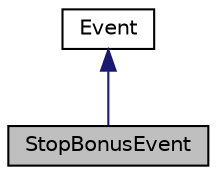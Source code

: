 digraph "StopBonusEvent"
    {
    // LATEX_PDF_SIZE
  bgcolor = "transparent";
edge [fontname = "Helvetica",fontsize = "10",labelfontname = "Helvetica",labelfontsize = "10"];
node [fontname = "Helvetica",fontsize = "10",shape = record];
Node1 [label = "StopBonusEvent",height = 0.2,width = 0.4,color = "black", fillcolor = "grey75", style = "filled", fontcolor = "black",tooltip = "Class for when Bonus has expired."];
Node2 -> Node1 [dir = "back",color = "midnightblue",fontsize = "10",style = "solid"];
Node2 [label = "Event",height = 0.2,width = 0.4,color = "black",URL = "$class_event.html",tooltip = "Abstract Event class."];
}
